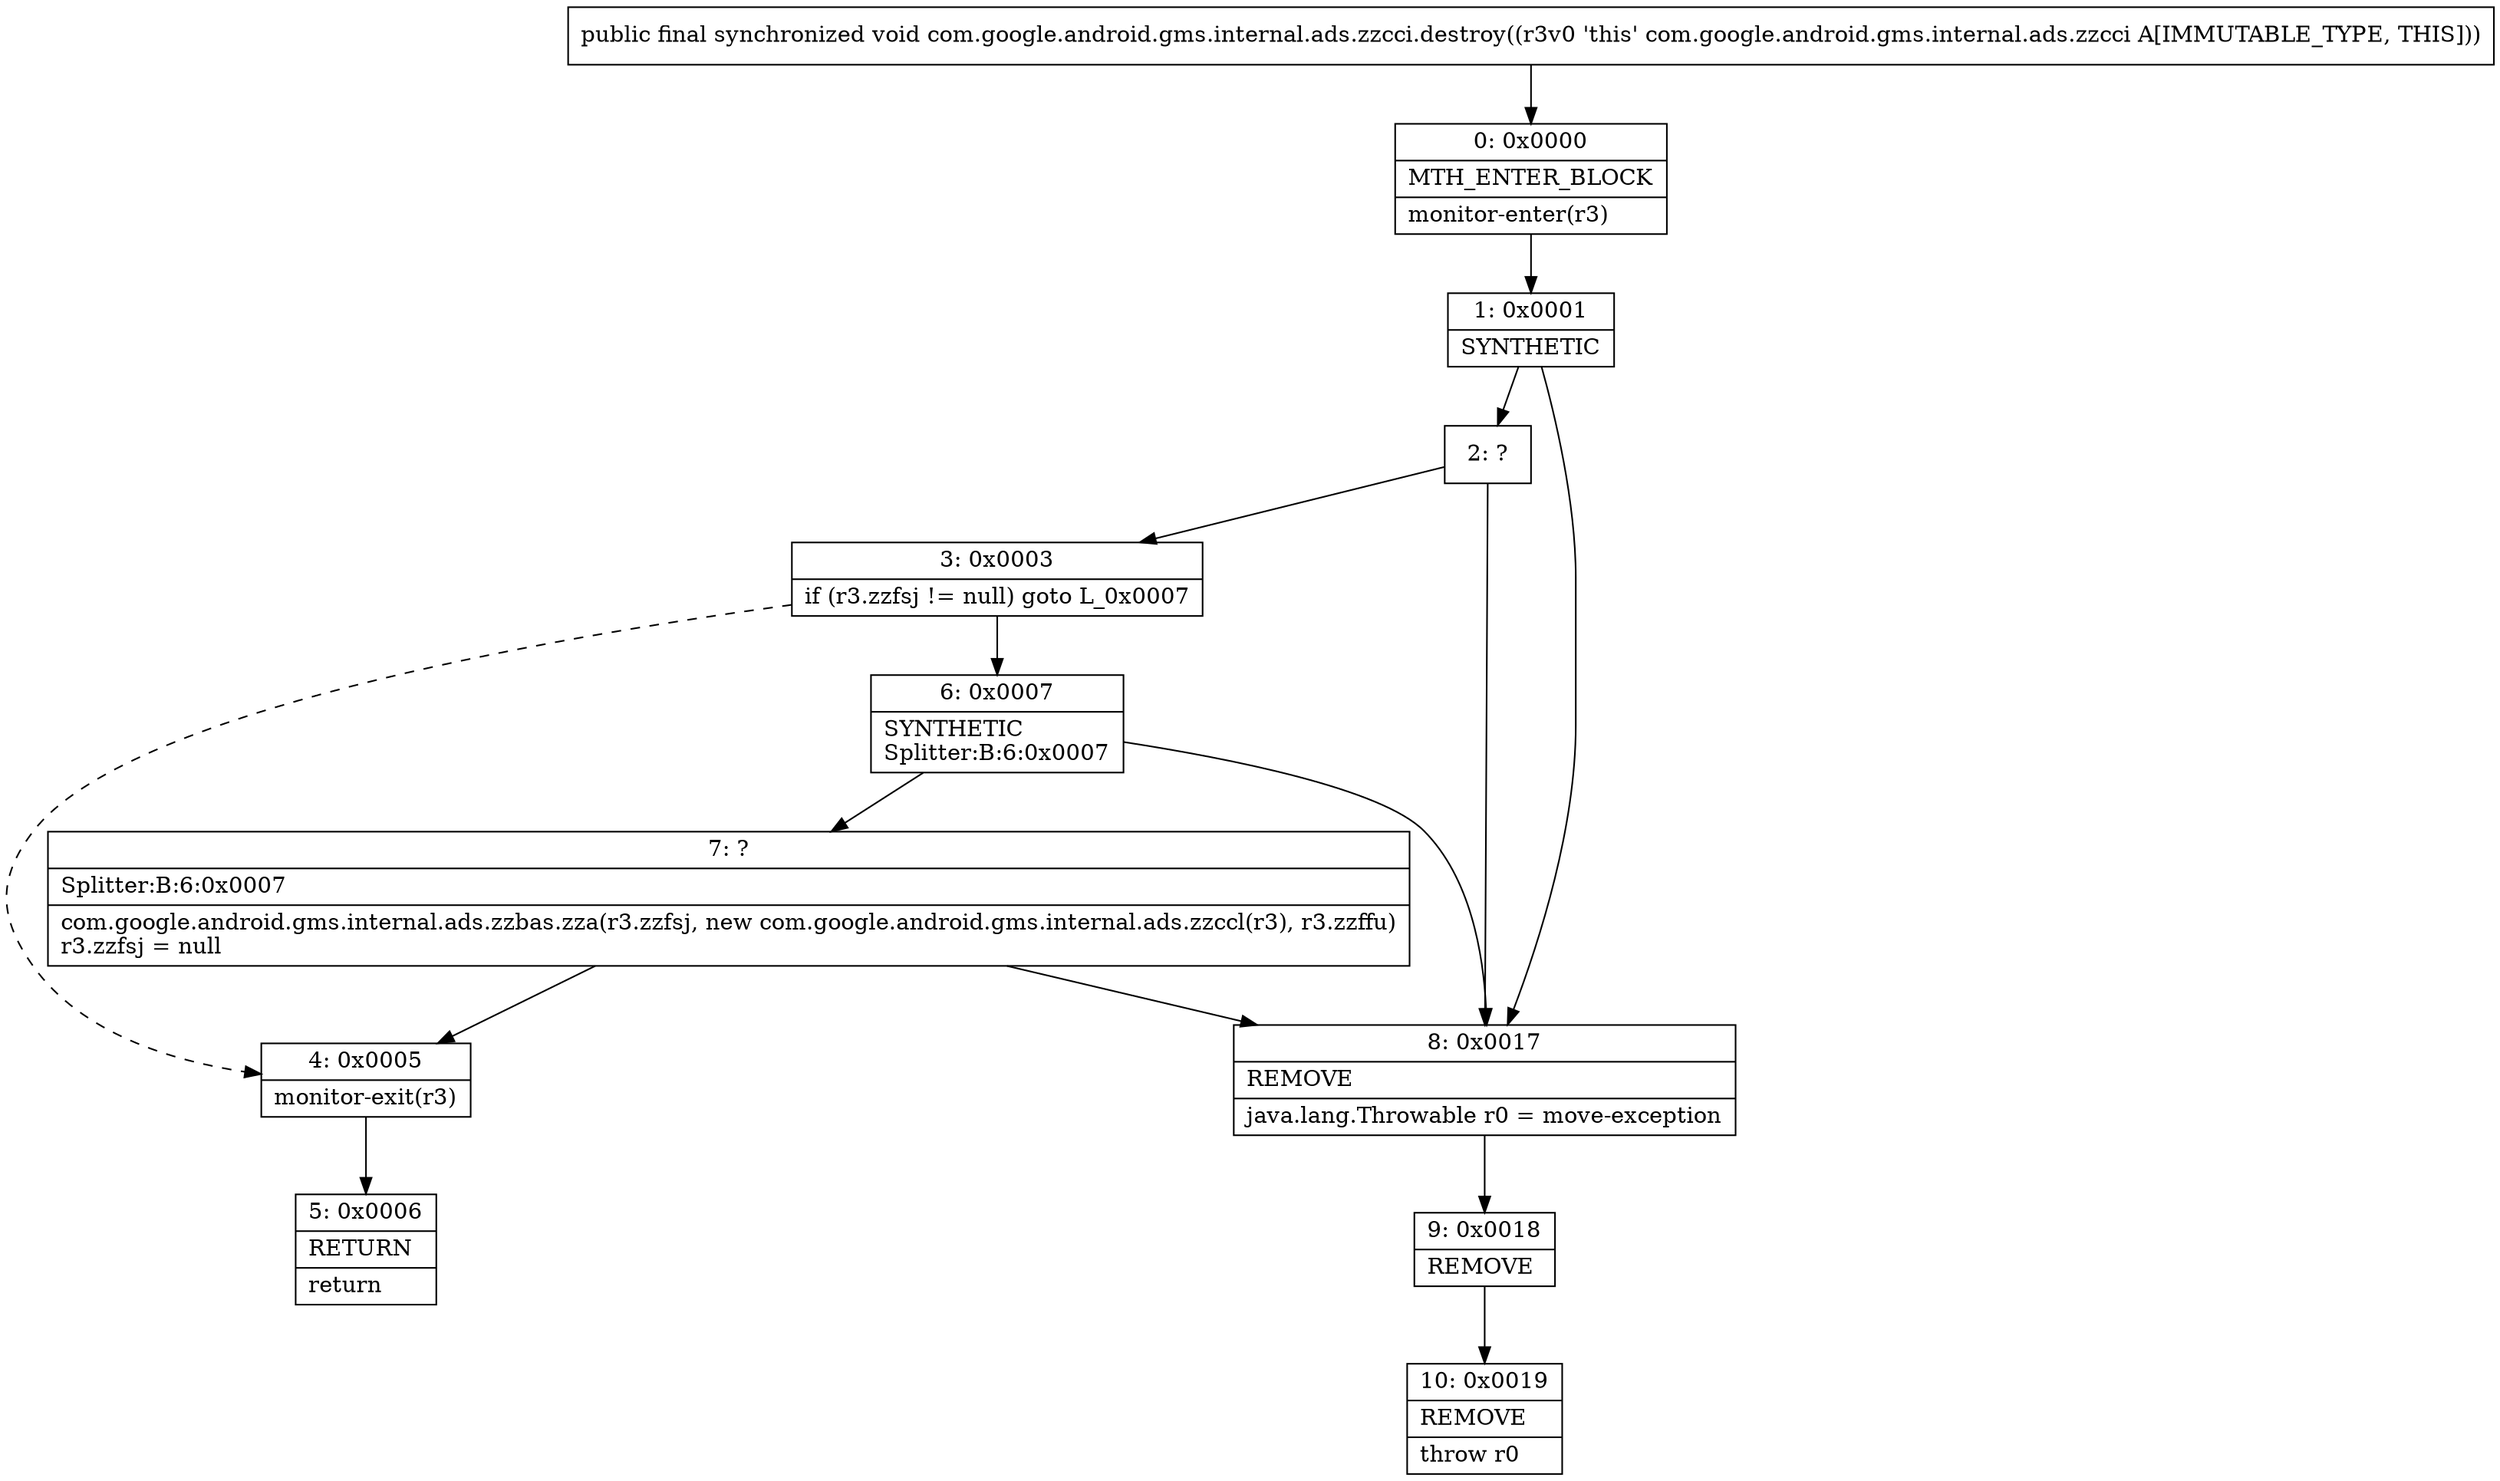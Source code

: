 digraph "CFG forcom.google.android.gms.internal.ads.zzcci.destroy()V" {
Node_0 [shape=record,label="{0\:\ 0x0000|MTH_ENTER_BLOCK\l|monitor\-enter(r3)\l}"];
Node_1 [shape=record,label="{1\:\ 0x0001|SYNTHETIC\l}"];
Node_2 [shape=record,label="{2\:\ ?}"];
Node_3 [shape=record,label="{3\:\ 0x0003|if (r3.zzfsj != null) goto L_0x0007\l}"];
Node_4 [shape=record,label="{4\:\ 0x0005|monitor\-exit(r3)\l}"];
Node_5 [shape=record,label="{5\:\ 0x0006|RETURN\l|return\l}"];
Node_6 [shape=record,label="{6\:\ 0x0007|SYNTHETIC\lSplitter:B:6:0x0007\l}"];
Node_7 [shape=record,label="{7\:\ ?|Splitter:B:6:0x0007\l|com.google.android.gms.internal.ads.zzbas.zza(r3.zzfsj, new com.google.android.gms.internal.ads.zzccl(r3), r3.zzffu)\lr3.zzfsj = null\l}"];
Node_8 [shape=record,label="{8\:\ 0x0017|REMOVE\l|java.lang.Throwable r0 = move\-exception\l}"];
Node_9 [shape=record,label="{9\:\ 0x0018|REMOVE\l}"];
Node_10 [shape=record,label="{10\:\ 0x0019|REMOVE\l|throw r0\l}"];
MethodNode[shape=record,label="{public final synchronized void com.google.android.gms.internal.ads.zzcci.destroy((r3v0 'this' com.google.android.gms.internal.ads.zzcci A[IMMUTABLE_TYPE, THIS])) }"];
MethodNode -> Node_0;
Node_0 -> Node_1;
Node_1 -> Node_2;
Node_1 -> Node_8;
Node_2 -> Node_3;
Node_2 -> Node_8;
Node_3 -> Node_4[style=dashed];
Node_3 -> Node_6;
Node_4 -> Node_5;
Node_6 -> Node_7;
Node_6 -> Node_8;
Node_7 -> Node_8;
Node_7 -> Node_4;
Node_8 -> Node_9;
Node_9 -> Node_10;
}

